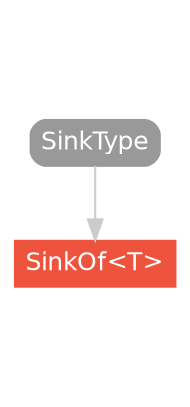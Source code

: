 strict digraph "SinkOf<T> - Type Hierarchy - SwiftDoc.org" {
    pad="0.1,0.8"
    node [shape=box, style="filled,rounded", color="#999999", fillcolor="#999999", fontcolor=white, fontname=Helvetica, fontnames="Helvetica,sansserif", fontsize=12, margin="0.07,0.05", height="0.3"]
    edge [color="#cccccc"]
    "SinkOf<T>" [URL="/type/SinkOf/", style="filled", fillcolor="#ee543d", color="#ee543d"]
    "SinkType" [URL="/protocol/SinkType/"]    "SinkType" -> "SinkOf<T>"
    subgraph Types {
        rank = max; "SinkOf<T>";
    }
}